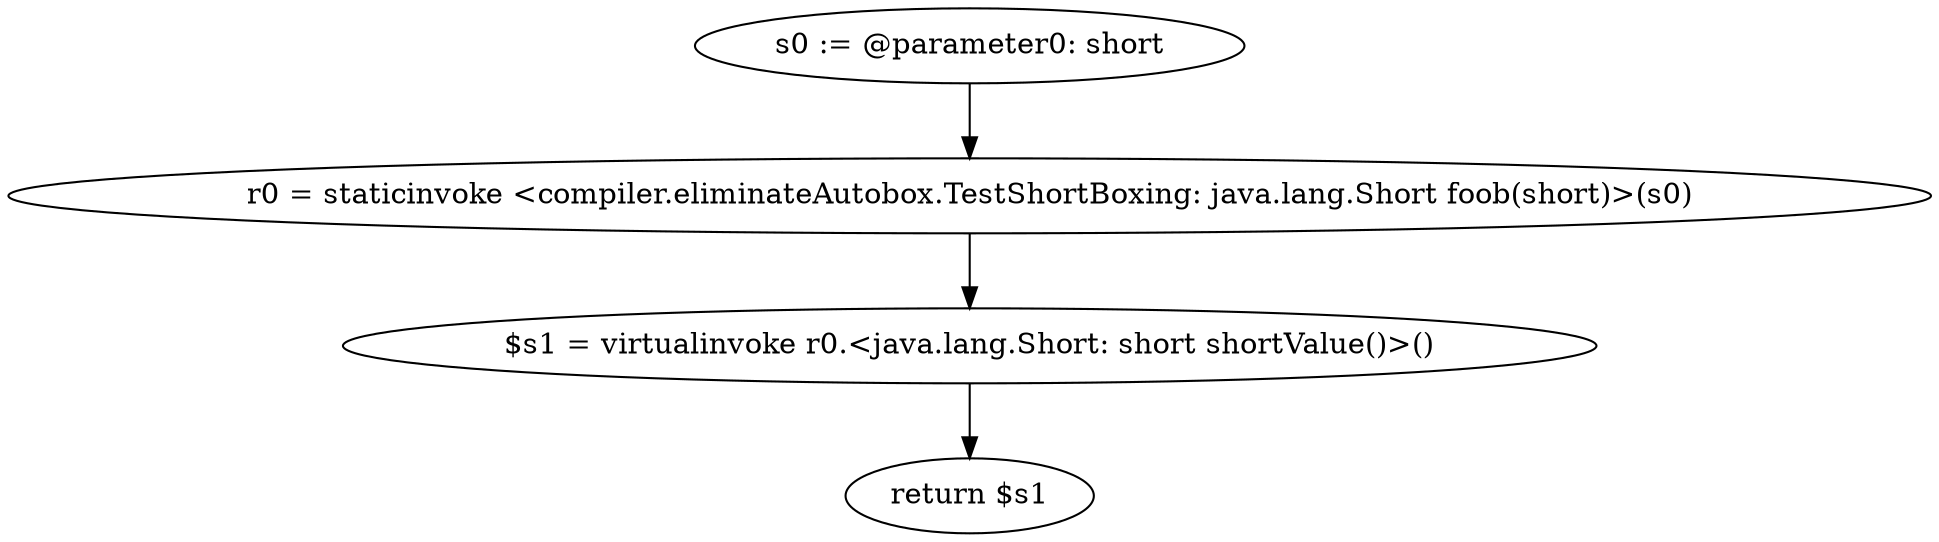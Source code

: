 digraph "unitGraph" {
    "s0 := @parameter0: short"
    "r0 = staticinvoke <compiler.eliminateAutobox.TestShortBoxing: java.lang.Short foob(short)>(s0)"
    "$s1 = virtualinvoke r0.<java.lang.Short: short shortValue()>()"
    "return $s1"
    "s0 := @parameter0: short"->"r0 = staticinvoke <compiler.eliminateAutobox.TestShortBoxing: java.lang.Short foob(short)>(s0)";
    "r0 = staticinvoke <compiler.eliminateAutobox.TestShortBoxing: java.lang.Short foob(short)>(s0)"->"$s1 = virtualinvoke r0.<java.lang.Short: short shortValue()>()";
    "$s1 = virtualinvoke r0.<java.lang.Short: short shortValue()>()"->"return $s1";
}

